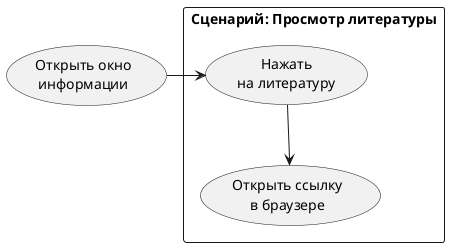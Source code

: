 @startuml

(Открыть окно\nинформации) as info_window
rectangle "Сценарий: Просмотр литературы" {
    (Нажать\nна литературу) as click_on_literature
    (Открыть ссылку\nв браузере) as open_browser
}

info_window -r-> click_on_literature
click_on_literature --> open_browser

@enduml